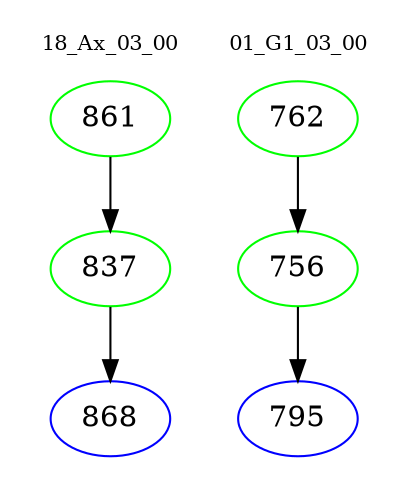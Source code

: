 digraph{
subgraph cluster_0 {
color = white
label = "18_Ax_03_00";
fontsize=10;
T0_861 [label="861", color="green"]
T0_861 -> T0_837 [color="black"]
T0_837 [label="837", color="green"]
T0_837 -> T0_868 [color="black"]
T0_868 [label="868", color="blue"]
}
subgraph cluster_1 {
color = white
label = "01_G1_03_00";
fontsize=10;
T1_762 [label="762", color="green"]
T1_762 -> T1_756 [color="black"]
T1_756 [label="756", color="green"]
T1_756 -> T1_795 [color="black"]
T1_795 [label="795", color="blue"]
}
}
